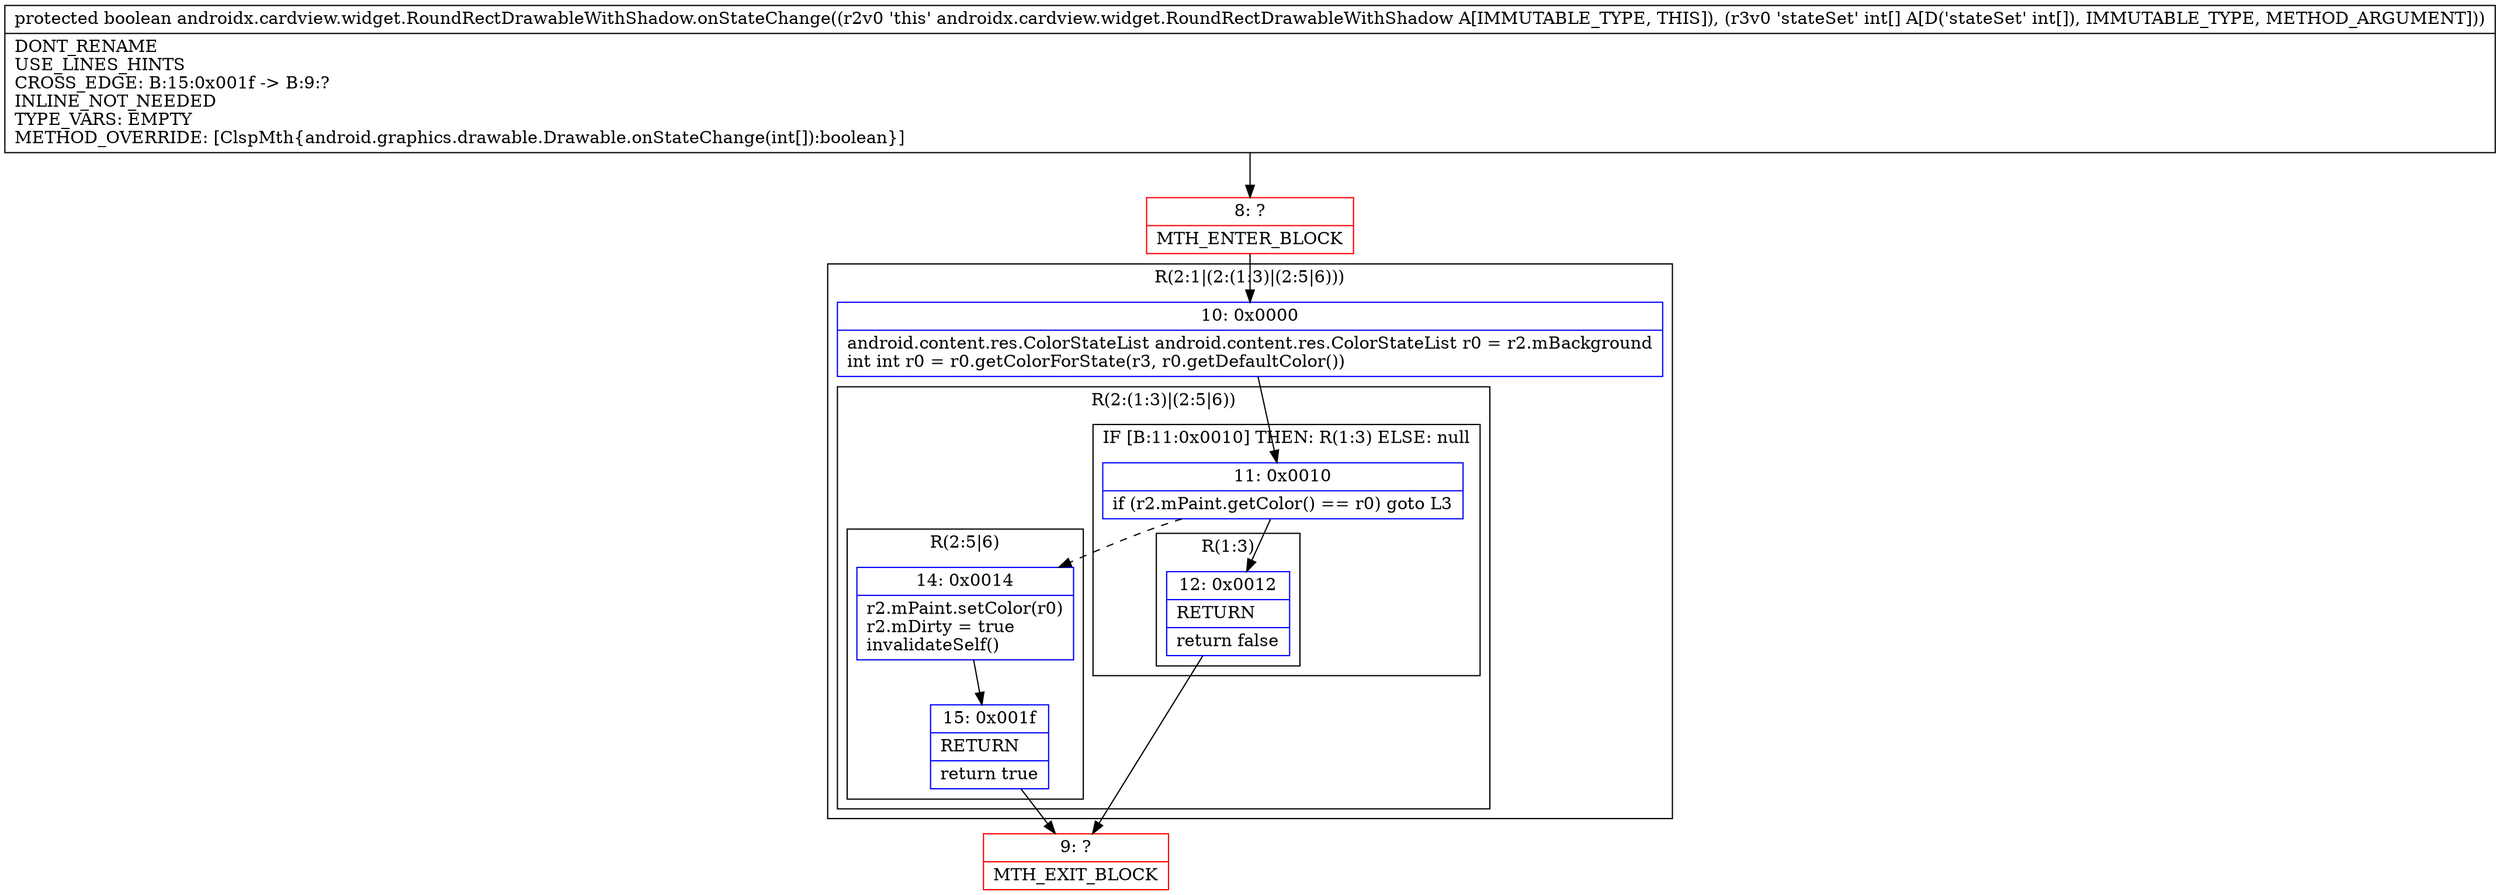 digraph "CFG forandroidx.cardview.widget.RoundRectDrawableWithShadow.onStateChange([I)Z" {
subgraph cluster_Region_969454835 {
label = "R(2:1|(2:(1:3)|(2:5|6)))";
node [shape=record,color=blue];
Node_10 [shape=record,label="{10\:\ 0x0000|android.content.res.ColorStateList android.content.res.ColorStateList r0 = r2.mBackground\lint int r0 = r0.getColorForState(r3, r0.getDefaultColor())\l}"];
subgraph cluster_Region_347776224 {
label = "R(2:(1:3)|(2:5|6))";
node [shape=record,color=blue];
subgraph cluster_IfRegion_956065220 {
label = "IF [B:11:0x0010] THEN: R(1:3) ELSE: null";
node [shape=record,color=blue];
Node_11 [shape=record,label="{11\:\ 0x0010|if (r2.mPaint.getColor() == r0) goto L3\l}"];
subgraph cluster_Region_891005386 {
label = "R(1:3)";
node [shape=record,color=blue];
Node_12 [shape=record,label="{12\:\ 0x0012|RETURN\l|return false\l}"];
}
}
subgraph cluster_Region_1976534954 {
label = "R(2:5|6)";
node [shape=record,color=blue];
Node_14 [shape=record,label="{14\:\ 0x0014|r2.mPaint.setColor(r0)\lr2.mDirty = true\linvalidateSelf()\l}"];
Node_15 [shape=record,label="{15\:\ 0x001f|RETURN\l|return true\l}"];
}
}
}
Node_8 [shape=record,color=red,label="{8\:\ ?|MTH_ENTER_BLOCK\l}"];
Node_9 [shape=record,color=red,label="{9\:\ ?|MTH_EXIT_BLOCK\l}"];
MethodNode[shape=record,label="{protected boolean androidx.cardview.widget.RoundRectDrawableWithShadow.onStateChange((r2v0 'this' androidx.cardview.widget.RoundRectDrawableWithShadow A[IMMUTABLE_TYPE, THIS]), (r3v0 'stateSet' int[] A[D('stateSet' int[]), IMMUTABLE_TYPE, METHOD_ARGUMENT]))  | DONT_RENAME\lUSE_LINES_HINTS\lCROSS_EDGE: B:15:0x001f \-\> B:9:?\lINLINE_NOT_NEEDED\lTYPE_VARS: EMPTY\lMETHOD_OVERRIDE: [ClspMth\{android.graphics.drawable.Drawable.onStateChange(int[]):boolean\}]\l}"];
MethodNode -> Node_8;Node_10 -> Node_11;
Node_11 -> Node_12;
Node_11 -> Node_14[style=dashed];
Node_12 -> Node_9;
Node_14 -> Node_15;
Node_15 -> Node_9;
Node_8 -> Node_10;
}


